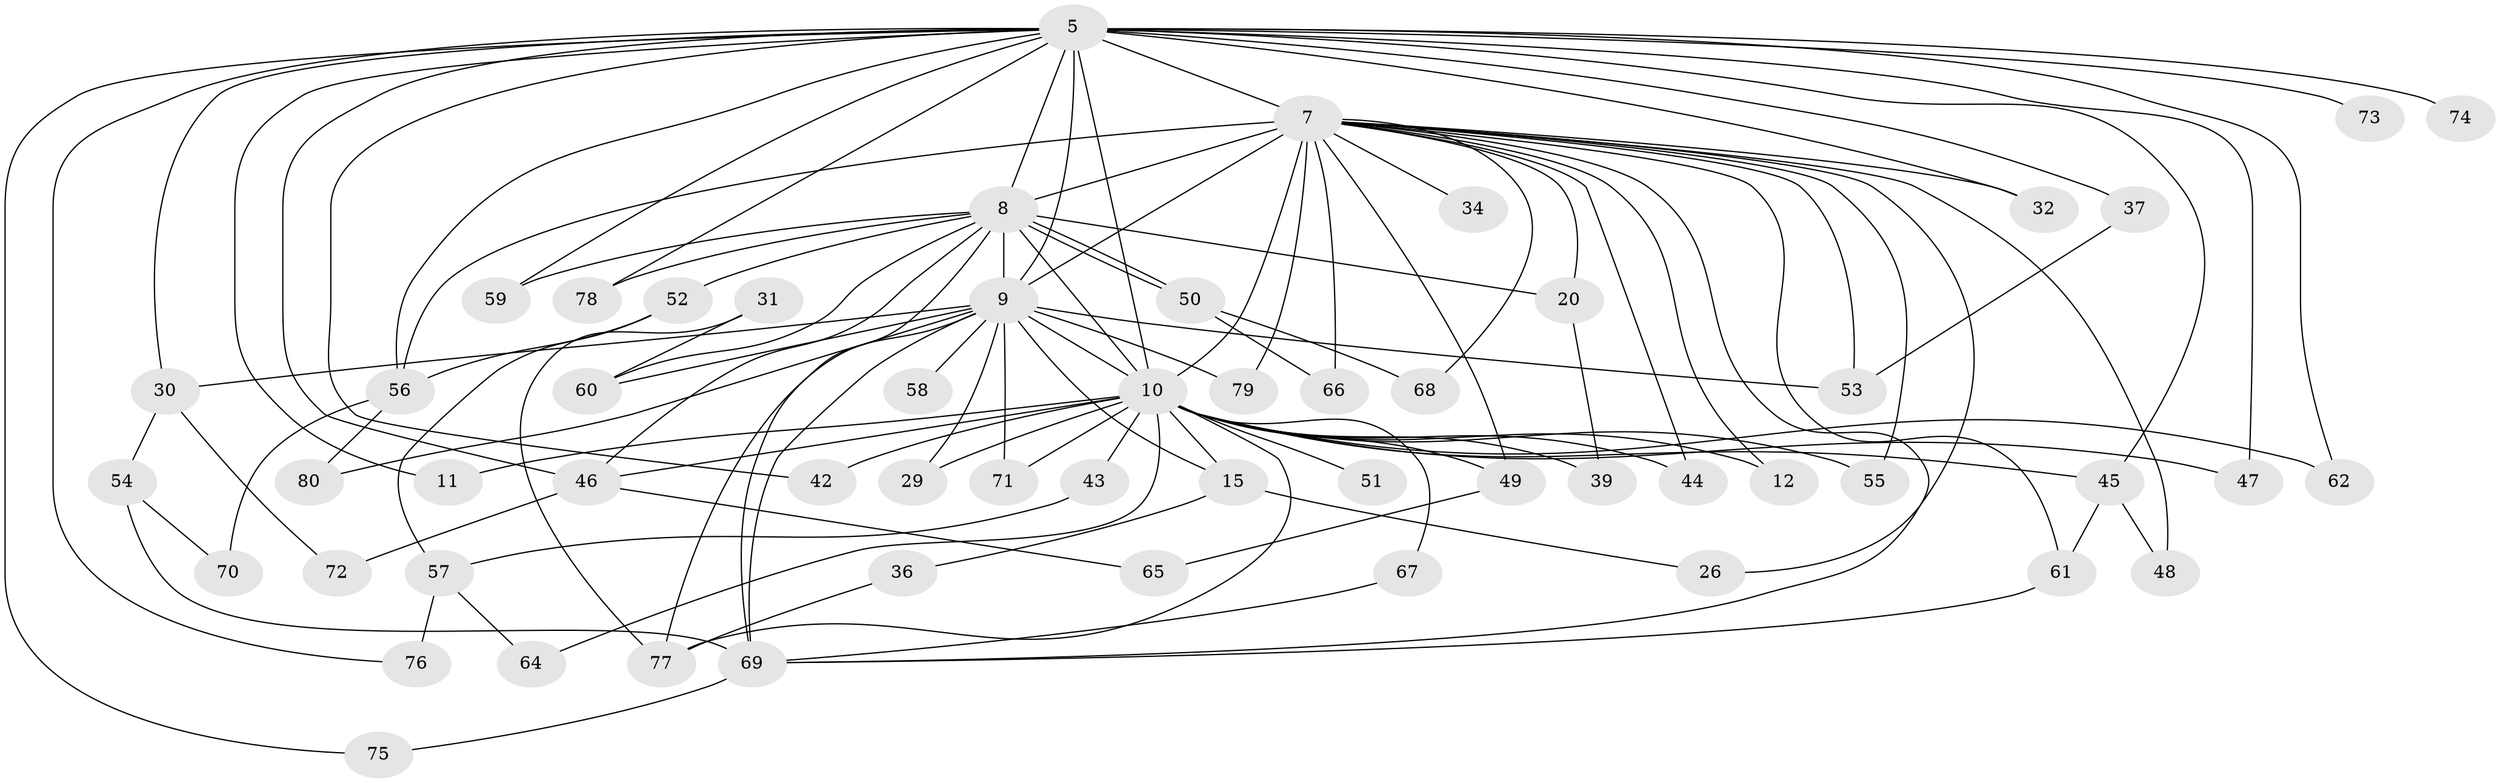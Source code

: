// original degree distribution, {25: 0.0125, 20: 0.0125, 17: 0.025, 14: 0.025, 19: 0.025, 15: 0.0125, 23: 0.0125, 2: 0.5125, 5: 0.0375, 4: 0.1125, 3: 0.2, 6: 0.0125}
// Generated by graph-tools (version 1.1) at 2025/46/03/04/25 21:46:31]
// undirected, 56 vertices, 109 edges
graph export_dot {
graph [start="1"]
  node [color=gray90,style=filled];
  5 [super="+1"];
  7 [super="+6"];
  8 [super="+4"];
  9 [super="+3"];
  10 [super="+2"];
  11;
  12;
  15;
  20;
  26;
  29;
  30 [super="+24"];
  31;
  32;
  34;
  36;
  37;
  39;
  42;
  43;
  44;
  45 [super="+18"];
  46 [super="+33"];
  47;
  48;
  49 [super="+41"];
  50;
  51 [super="+27"];
  52;
  53 [super="+16"];
  54;
  55;
  56 [super="+25+28"];
  57;
  58;
  59 [super="+40"];
  60 [super="+17"];
  61 [super="+35"];
  62 [super="+23"];
  64;
  65;
  66;
  67;
  68;
  69 [super="+38+63"];
  70;
  71;
  72;
  73;
  74;
  75;
  76;
  77 [super="+19"];
  78 [super="+21"];
  79;
  80;
  5 -- 7 [weight=4];
  5 -- 8 [weight=4];
  5 -- 9 [weight=4];
  5 -- 10 [weight=4];
  5 -- 11;
  5 -- 30 [weight=2];
  5 -- 32;
  5 -- 37;
  5 -- 56 [weight=3];
  5 -- 73 [weight=2];
  5 -- 74 [weight=2];
  5 -- 75;
  5 -- 76;
  5 -- 78 [weight=2];
  5 -- 42;
  5 -- 45;
  5 -- 47;
  5 -- 59 [weight=2];
  5 -- 62 [weight=2];
  5 -- 46;
  7 -- 8 [weight=4];
  7 -- 9 [weight=4];
  7 -- 10 [weight=4];
  7 -- 12;
  7 -- 26;
  7 -- 32;
  7 -- 34 [weight=2];
  7 -- 44;
  7 -- 48;
  7 -- 53 [weight=2];
  7 -- 61 [weight=2];
  7 -- 66;
  7 -- 68;
  7 -- 79;
  7 -- 20;
  7 -- 55;
  7 -- 56;
  7 -- 69;
  7 -- 49;
  8 -- 9 [weight=4];
  8 -- 10 [weight=4];
  8 -- 50;
  8 -- 50;
  8 -- 20;
  8 -- 52;
  8 -- 59;
  8 -- 78;
  8 -- 60;
  8 -- 69;
  8 -- 46;
  9 -- 10 [weight=4];
  9 -- 58 [weight=2];
  9 -- 60;
  9 -- 71;
  9 -- 15;
  9 -- 79;
  9 -- 80;
  9 -- 29;
  9 -- 53;
  9 -- 77;
  9 -- 30 [weight=2];
  9 -- 69 [weight=2];
  10 -- 12;
  10 -- 15;
  10 -- 42;
  10 -- 43 [weight=2];
  10 -- 44;
  10 -- 51 [weight=3];
  10 -- 67;
  10 -- 71;
  10 -- 77 [weight=2];
  10 -- 64;
  10 -- 11;
  10 -- 29;
  10 -- 39;
  10 -- 46;
  10 -- 47;
  10 -- 49 [weight=2];
  10 -- 55;
  10 -- 62;
  10 -- 45;
  15 -- 26;
  15 -- 36;
  20 -- 39;
  30 -- 54;
  30 -- 72;
  31 -- 77;
  31 -- 60;
  36 -- 77;
  37 -- 53;
  43 -- 57;
  45 -- 48;
  45 -- 61;
  46 -- 65;
  46 -- 72;
  49 -- 65;
  50 -- 66;
  50 -- 68;
  52 -- 57;
  52 -- 56;
  54 -- 70;
  54 -- 69;
  56 -- 70;
  56 -- 80;
  57 -- 64;
  57 -- 76;
  61 -- 69;
  67 -- 69;
  69 -- 75;
}
